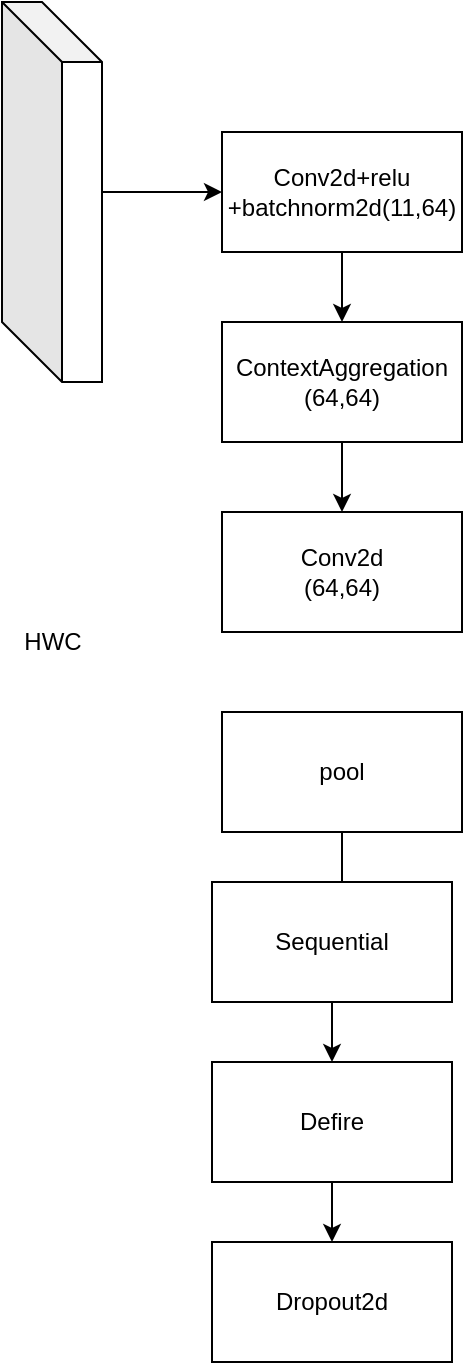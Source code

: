<mxfile version="25.0.3">
  <diagram name="第 1 页" id="6rb279G1OVSFjhfYAr3R">
    <mxGraphModel dx="1406" dy="629" grid="1" gridSize="10" guides="1" tooltips="1" connect="1" arrows="1" fold="1" page="1" pageScale="1" pageWidth="827" pageHeight="1169" math="0" shadow="0">
      <root>
        <mxCell id="0" />
        <mxCell id="1" parent="0" />
        <mxCell id="kKvi5Hy4dLR_A5QTgwgH-9" value="" style="edgeStyle=orthogonalEdgeStyle;rounded=0;orthogonalLoop=1;jettySize=auto;html=1;" edge="1" parent="1" source="kKvi5Hy4dLR_A5QTgwgH-2" target="kKvi5Hy4dLR_A5QTgwgH-8">
          <mxGeometry relative="1" as="geometry" />
        </mxCell>
        <mxCell id="kKvi5Hy4dLR_A5QTgwgH-2" value="" style="shape=cube;whiteSpace=wrap;html=1;boundedLbl=1;backgroundOutline=1;darkOpacity=0.05;darkOpacity2=0.1;rotation=0;size=30;" vertex="1" parent="1">
          <mxGeometry x="50" y="45" width="50" height="190" as="geometry" />
        </mxCell>
        <mxCell id="kKvi5Hy4dLR_A5QTgwgH-5" value="HWC" style="text;html=1;align=center;verticalAlign=middle;resizable=0;points=[];autosize=1;strokeColor=none;fillColor=none;" vertex="1" parent="1">
          <mxGeometry x="50" y="350" width="50" height="30" as="geometry" />
        </mxCell>
        <mxCell id="kKvi5Hy4dLR_A5QTgwgH-22" value="" style="edgeStyle=orthogonalEdgeStyle;rounded=0;orthogonalLoop=1;jettySize=auto;html=1;" edge="1" parent="1" source="kKvi5Hy4dLR_A5QTgwgH-8" target="kKvi5Hy4dLR_A5QTgwgH-10">
          <mxGeometry relative="1" as="geometry" />
        </mxCell>
        <mxCell id="kKvi5Hy4dLR_A5QTgwgH-8" value="Conv2d+relu&lt;br&gt;+batchnorm2d(11,64)" style="whiteSpace=wrap;html=1;" vertex="1" parent="1">
          <mxGeometry x="160" y="110" width="120" height="60" as="geometry" />
        </mxCell>
        <mxCell id="kKvi5Hy4dLR_A5QTgwgH-23" value="" style="edgeStyle=orthogonalEdgeStyle;rounded=0;orthogonalLoop=1;jettySize=auto;html=1;" edge="1" parent="1" source="kKvi5Hy4dLR_A5QTgwgH-10" target="kKvi5Hy4dLR_A5QTgwgH-12">
          <mxGeometry relative="1" as="geometry" />
        </mxCell>
        <mxCell id="kKvi5Hy4dLR_A5QTgwgH-10" value="ContextAggregation&lt;br&gt;(64,64)" style="whiteSpace=wrap;html=1;" vertex="1" parent="1">
          <mxGeometry x="160" y="205" width="120" height="60" as="geometry" />
        </mxCell>
        <mxCell id="kKvi5Hy4dLR_A5QTgwgH-12" value="Conv2d&lt;br&gt;(64,64)" style="whiteSpace=wrap;html=1;" vertex="1" parent="1">
          <mxGeometry x="160" y="300" width="120" height="60" as="geometry" />
        </mxCell>
        <mxCell id="kKvi5Hy4dLR_A5QTgwgH-24" value="" style="edgeStyle=orthogonalEdgeStyle;rounded=0;orthogonalLoop=1;jettySize=auto;html=1;" edge="1" parent="1" source="kKvi5Hy4dLR_A5QTgwgH-14" target="kKvi5Hy4dLR_A5QTgwgH-18">
          <mxGeometry relative="1" as="geometry" />
        </mxCell>
        <mxCell id="kKvi5Hy4dLR_A5QTgwgH-14" value="pool" style="whiteSpace=wrap;html=1;" vertex="1" parent="1">
          <mxGeometry x="160" y="400" width="120" height="60" as="geometry" />
        </mxCell>
        <mxCell id="kKvi5Hy4dLR_A5QTgwgH-16" value="Sequential" style="whiteSpace=wrap;html=1;" vertex="1" parent="1">
          <mxGeometry x="155" y="485" width="120" height="60" as="geometry" />
        </mxCell>
        <mxCell id="kKvi5Hy4dLR_A5QTgwgH-25" value="" style="edgeStyle=orthogonalEdgeStyle;rounded=0;orthogonalLoop=1;jettySize=auto;html=1;" edge="1" parent="1" source="kKvi5Hy4dLR_A5QTgwgH-18" target="kKvi5Hy4dLR_A5QTgwgH-20">
          <mxGeometry relative="1" as="geometry" />
        </mxCell>
        <mxCell id="kKvi5Hy4dLR_A5QTgwgH-18" value="Defire" style="whiteSpace=wrap;html=1;" vertex="1" parent="1">
          <mxGeometry x="155" y="575" width="120" height="60" as="geometry" />
        </mxCell>
        <mxCell id="kKvi5Hy4dLR_A5QTgwgH-20" value="Dropout2d" style="whiteSpace=wrap;html=1;" vertex="1" parent="1">
          <mxGeometry x="155" y="665" width="120" height="60" as="geometry" />
        </mxCell>
      </root>
    </mxGraphModel>
  </diagram>
</mxfile>
